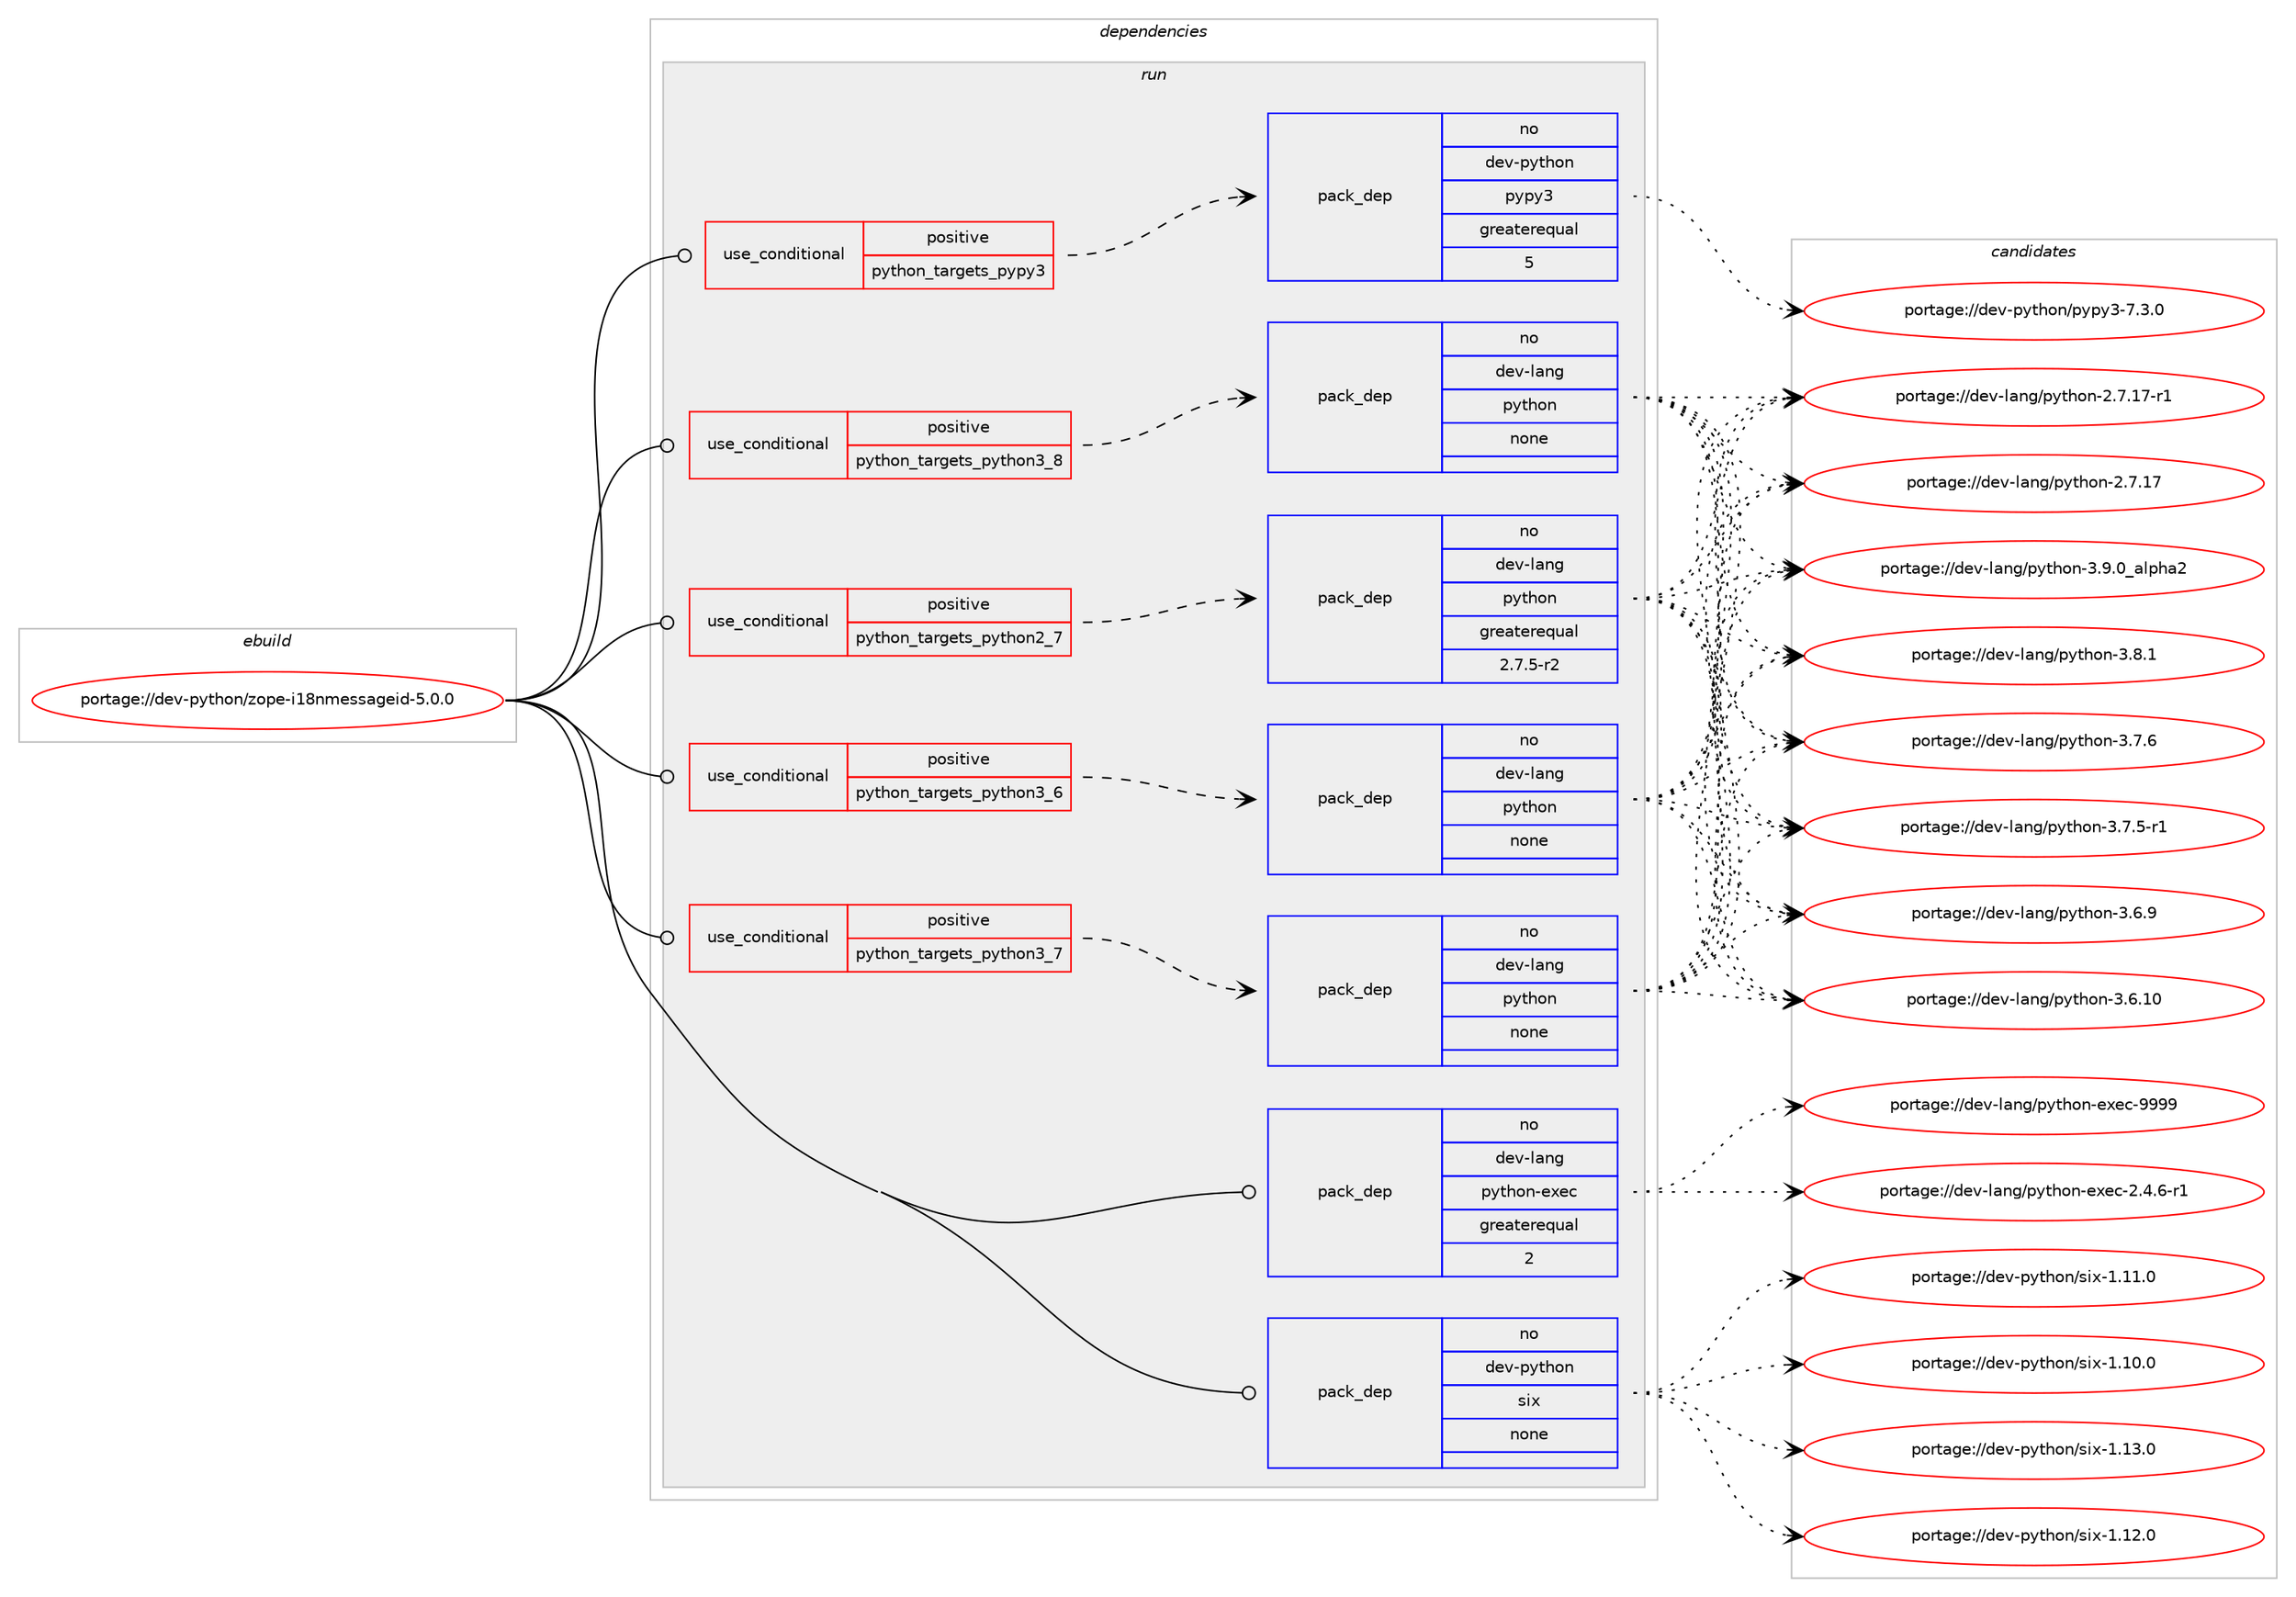 digraph prolog {

# *************
# Graph options
# *************

newrank=true;
concentrate=true;
compound=true;
graph [rankdir=LR,fontname=Helvetica,fontsize=10,ranksep=1.5];#, ranksep=2.5, nodesep=0.2];
edge  [arrowhead=vee];
node  [fontname=Helvetica,fontsize=10];

# **********
# The ebuild
# **********

subgraph cluster_leftcol {
color=gray;
label=<<i>ebuild</i>>;
id [label="portage://dev-python/zope-i18nmessageid-5.0.0", color=red, width=4, href="../dev-python/zope-i18nmessageid-5.0.0.svg"];
}

# ****************
# The dependencies
# ****************

subgraph cluster_midcol {
color=gray;
label=<<i>dependencies</i>>;
subgraph cluster_compile {
fillcolor="#eeeeee";
style=filled;
label=<<i>compile</i>>;
}
subgraph cluster_compileandrun {
fillcolor="#eeeeee";
style=filled;
label=<<i>compile and run</i>>;
}
subgraph cluster_run {
fillcolor="#eeeeee";
style=filled;
label=<<i>run</i>>;
subgraph cond103180 {
dependency416523 [label=<<TABLE BORDER="0" CELLBORDER="1" CELLSPACING="0" CELLPADDING="4"><TR><TD ROWSPAN="3" CELLPADDING="10">use_conditional</TD></TR><TR><TD>positive</TD></TR><TR><TD>python_targets_pypy3</TD></TR></TABLE>>, shape=none, color=red];
subgraph pack308462 {
dependency416524 [label=<<TABLE BORDER="0" CELLBORDER="1" CELLSPACING="0" CELLPADDING="4" WIDTH="220"><TR><TD ROWSPAN="6" CELLPADDING="30">pack_dep</TD></TR><TR><TD WIDTH="110">no</TD></TR><TR><TD>dev-python</TD></TR><TR><TD>pypy3</TD></TR><TR><TD>greaterequal</TD></TR><TR><TD>5</TD></TR></TABLE>>, shape=none, color=blue];
}
dependency416523:e -> dependency416524:w [weight=20,style="dashed",arrowhead="vee"];
}
id:e -> dependency416523:w [weight=20,style="solid",arrowhead="odot"];
subgraph cond103181 {
dependency416525 [label=<<TABLE BORDER="0" CELLBORDER="1" CELLSPACING="0" CELLPADDING="4"><TR><TD ROWSPAN="3" CELLPADDING="10">use_conditional</TD></TR><TR><TD>positive</TD></TR><TR><TD>python_targets_python2_7</TD></TR></TABLE>>, shape=none, color=red];
subgraph pack308463 {
dependency416526 [label=<<TABLE BORDER="0" CELLBORDER="1" CELLSPACING="0" CELLPADDING="4" WIDTH="220"><TR><TD ROWSPAN="6" CELLPADDING="30">pack_dep</TD></TR><TR><TD WIDTH="110">no</TD></TR><TR><TD>dev-lang</TD></TR><TR><TD>python</TD></TR><TR><TD>greaterequal</TD></TR><TR><TD>2.7.5-r2</TD></TR></TABLE>>, shape=none, color=blue];
}
dependency416525:e -> dependency416526:w [weight=20,style="dashed",arrowhead="vee"];
}
id:e -> dependency416525:w [weight=20,style="solid",arrowhead="odot"];
subgraph cond103182 {
dependency416527 [label=<<TABLE BORDER="0" CELLBORDER="1" CELLSPACING="0" CELLPADDING="4"><TR><TD ROWSPAN="3" CELLPADDING="10">use_conditional</TD></TR><TR><TD>positive</TD></TR><TR><TD>python_targets_python3_6</TD></TR></TABLE>>, shape=none, color=red];
subgraph pack308464 {
dependency416528 [label=<<TABLE BORDER="0" CELLBORDER="1" CELLSPACING="0" CELLPADDING="4" WIDTH="220"><TR><TD ROWSPAN="6" CELLPADDING="30">pack_dep</TD></TR><TR><TD WIDTH="110">no</TD></TR><TR><TD>dev-lang</TD></TR><TR><TD>python</TD></TR><TR><TD>none</TD></TR><TR><TD></TD></TR></TABLE>>, shape=none, color=blue];
}
dependency416527:e -> dependency416528:w [weight=20,style="dashed",arrowhead="vee"];
}
id:e -> dependency416527:w [weight=20,style="solid",arrowhead="odot"];
subgraph cond103183 {
dependency416529 [label=<<TABLE BORDER="0" CELLBORDER="1" CELLSPACING="0" CELLPADDING="4"><TR><TD ROWSPAN="3" CELLPADDING="10">use_conditional</TD></TR><TR><TD>positive</TD></TR><TR><TD>python_targets_python3_7</TD></TR></TABLE>>, shape=none, color=red];
subgraph pack308465 {
dependency416530 [label=<<TABLE BORDER="0" CELLBORDER="1" CELLSPACING="0" CELLPADDING="4" WIDTH="220"><TR><TD ROWSPAN="6" CELLPADDING="30">pack_dep</TD></TR><TR><TD WIDTH="110">no</TD></TR><TR><TD>dev-lang</TD></TR><TR><TD>python</TD></TR><TR><TD>none</TD></TR><TR><TD></TD></TR></TABLE>>, shape=none, color=blue];
}
dependency416529:e -> dependency416530:w [weight=20,style="dashed",arrowhead="vee"];
}
id:e -> dependency416529:w [weight=20,style="solid",arrowhead="odot"];
subgraph cond103184 {
dependency416531 [label=<<TABLE BORDER="0" CELLBORDER="1" CELLSPACING="0" CELLPADDING="4"><TR><TD ROWSPAN="3" CELLPADDING="10">use_conditional</TD></TR><TR><TD>positive</TD></TR><TR><TD>python_targets_python3_8</TD></TR></TABLE>>, shape=none, color=red];
subgraph pack308466 {
dependency416532 [label=<<TABLE BORDER="0" CELLBORDER="1" CELLSPACING="0" CELLPADDING="4" WIDTH="220"><TR><TD ROWSPAN="6" CELLPADDING="30">pack_dep</TD></TR><TR><TD WIDTH="110">no</TD></TR><TR><TD>dev-lang</TD></TR><TR><TD>python</TD></TR><TR><TD>none</TD></TR><TR><TD></TD></TR></TABLE>>, shape=none, color=blue];
}
dependency416531:e -> dependency416532:w [weight=20,style="dashed",arrowhead="vee"];
}
id:e -> dependency416531:w [weight=20,style="solid",arrowhead="odot"];
subgraph pack308467 {
dependency416533 [label=<<TABLE BORDER="0" CELLBORDER="1" CELLSPACING="0" CELLPADDING="4" WIDTH="220"><TR><TD ROWSPAN="6" CELLPADDING="30">pack_dep</TD></TR><TR><TD WIDTH="110">no</TD></TR><TR><TD>dev-lang</TD></TR><TR><TD>python-exec</TD></TR><TR><TD>greaterequal</TD></TR><TR><TD>2</TD></TR></TABLE>>, shape=none, color=blue];
}
id:e -> dependency416533:w [weight=20,style="solid",arrowhead="odot"];
subgraph pack308468 {
dependency416534 [label=<<TABLE BORDER="0" CELLBORDER="1" CELLSPACING="0" CELLPADDING="4" WIDTH="220"><TR><TD ROWSPAN="6" CELLPADDING="30">pack_dep</TD></TR><TR><TD WIDTH="110">no</TD></TR><TR><TD>dev-python</TD></TR><TR><TD>six</TD></TR><TR><TD>none</TD></TR><TR><TD></TD></TR></TABLE>>, shape=none, color=blue];
}
id:e -> dependency416534:w [weight=20,style="solid",arrowhead="odot"];
}
}

# **************
# The candidates
# **************

subgraph cluster_choices {
rank=same;
color=gray;
label=<<i>candidates</i>>;

subgraph choice308462 {
color=black;
nodesep=1;
choice100101118451121211161041111104711212111212151455546514648 [label="portage://dev-python/pypy3-7.3.0", color=red, width=4,href="../dev-python/pypy3-7.3.0.svg"];
dependency416524:e -> choice100101118451121211161041111104711212111212151455546514648:w [style=dotted,weight="100"];
}
subgraph choice308463 {
color=black;
nodesep=1;
choice10010111845108971101034711212111610411111045514657464895971081121049750 [label="portage://dev-lang/python-3.9.0_alpha2", color=red, width=4,href="../dev-lang/python-3.9.0_alpha2.svg"];
choice100101118451089711010347112121116104111110455146564649 [label="portage://dev-lang/python-3.8.1", color=red, width=4,href="../dev-lang/python-3.8.1.svg"];
choice100101118451089711010347112121116104111110455146554654 [label="portage://dev-lang/python-3.7.6", color=red, width=4,href="../dev-lang/python-3.7.6.svg"];
choice1001011184510897110103471121211161041111104551465546534511449 [label="portage://dev-lang/python-3.7.5-r1", color=red, width=4,href="../dev-lang/python-3.7.5-r1.svg"];
choice100101118451089711010347112121116104111110455146544657 [label="portage://dev-lang/python-3.6.9", color=red, width=4,href="../dev-lang/python-3.6.9.svg"];
choice10010111845108971101034711212111610411111045514654464948 [label="portage://dev-lang/python-3.6.10", color=red, width=4,href="../dev-lang/python-3.6.10.svg"];
choice100101118451089711010347112121116104111110455046554649554511449 [label="portage://dev-lang/python-2.7.17-r1", color=red, width=4,href="../dev-lang/python-2.7.17-r1.svg"];
choice10010111845108971101034711212111610411111045504655464955 [label="portage://dev-lang/python-2.7.17", color=red, width=4,href="../dev-lang/python-2.7.17.svg"];
dependency416526:e -> choice10010111845108971101034711212111610411111045514657464895971081121049750:w [style=dotted,weight="100"];
dependency416526:e -> choice100101118451089711010347112121116104111110455146564649:w [style=dotted,weight="100"];
dependency416526:e -> choice100101118451089711010347112121116104111110455146554654:w [style=dotted,weight="100"];
dependency416526:e -> choice1001011184510897110103471121211161041111104551465546534511449:w [style=dotted,weight="100"];
dependency416526:e -> choice100101118451089711010347112121116104111110455146544657:w [style=dotted,weight="100"];
dependency416526:e -> choice10010111845108971101034711212111610411111045514654464948:w [style=dotted,weight="100"];
dependency416526:e -> choice100101118451089711010347112121116104111110455046554649554511449:w [style=dotted,weight="100"];
dependency416526:e -> choice10010111845108971101034711212111610411111045504655464955:w [style=dotted,weight="100"];
}
subgraph choice308464 {
color=black;
nodesep=1;
choice10010111845108971101034711212111610411111045514657464895971081121049750 [label="portage://dev-lang/python-3.9.0_alpha2", color=red, width=4,href="../dev-lang/python-3.9.0_alpha2.svg"];
choice100101118451089711010347112121116104111110455146564649 [label="portage://dev-lang/python-3.8.1", color=red, width=4,href="../dev-lang/python-3.8.1.svg"];
choice100101118451089711010347112121116104111110455146554654 [label="portage://dev-lang/python-3.7.6", color=red, width=4,href="../dev-lang/python-3.7.6.svg"];
choice1001011184510897110103471121211161041111104551465546534511449 [label="portage://dev-lang/python-3.7.5-r1", color=red, width=4,href="../dev-lang/python-3.7.5-r1.svg"];
choice100101118451089711010347112121116104111110455146544657 [label="portage://dev-lang/python-3.6.9", color=red, width=4,href="../dev-lang/python-3.6.9.svg"];
choice10010111845108971101034711212111610411111045514654464948 [label="portage://dev-lang/python-3.6.10", color=red, width=4,href="../dev-lang/python-3.6.10.svg"];
choice100101118451089711010347112121116104111110455046554649554511449 [label="portage://dev-lang/python-2.7.17-r1", color=red, width=4,href="../dev-lang/python-2.7.17-r1.svg"];
choice10010111845108971101034711212111610411111045504655464955 [label="portage://dev-lang/python-2.7.17", color=red, width=4,href="../dev-lang/python-2.7.17.svg"];
dependency416528:e -> choice10010111845108971101034711212111610411111045514657464895971081121049750:w [style=dotted,weight="100"];
dependency416528:e -> choice100101118451089711010347112121116104111110455146564649:w [style=dotted,weight="100"];
dependency416528:e -> choice100101118451089711010347112121116104111110455146554654:w [style=dotted,weight="100"];
dependency416528:e -> choice1001011184510897110103471121211161041111104551465546534511449:w [style=dotted,weight="100"];
dependency416528:e -> choice100101118451089711010347112121116104111110455146544657:w [style=dotted,weight="100"];
dependency416528:e -> choice10010111845108971101034711212111610411111045514654464948:w [style=dotted,weight="100"];
dependency416528:e -> choice100101118451089711010347112121116104111110455046554649554511449:w [style=dotted,weight="100"];
dependency416528:e -> choice10010111845108971101034711212111610411111045504655464955:w [style=dotted,weight="100"];
}
subgraph choice308465 {
color=black;
nodesep=1;
choice10010111845108971101034711212111610411111045514657464895971081121049750 [label="portage://dev-lang/python-3.9.0_alpha2", color=red, width=4,href="../dev-lang/python-3.9.0_alpha2.svg"];
choice100101118451089711010347112121116104111110455146564649 [label="portage://dev-lang/python-3.8.1", color=red, width=4,href="../dev-lang/python-3.8.1.svg"];
choice100101118451089711010347112121116104111110455146554654 [label="portage://dev-lang/python-3.7.6", color=red, width=4,href="../dev-lang/python-3.7.6.svg"];
choice1001011184510897110103471121211161041111104551465546534511449 [label="portage://dev-lang/python-3.7.5-r1", color=red, width=4,href="../dev-lang/python-3.7.5-r1.svg"];
choice100101118451089711010347112121116104111110455146544657 [label="portage://dev-lang/python-3.6.9", color=red, width=4,href="../dev-lang/python-3.6.9.svg"];
choice10010111845108971101034711212111610411111045514654464948 [label="portage://dev-lang/python-3.6.10", color=red, width=4,href="../dev-lang/python-3.6.10.svg"];
choice100101118451089711010347112121116104111110455046554649554511449 [label="portage://dev-lang/python-2.7.17-r1", color=red, width=4,href="../dev-lang/python-2.7.17-r1.svg"];
choice10010111845108971101034711212111610411111045504655464955 [label="portage://dev-lang/python-2.7.17", color=red, width=4,href="../dev-lang/python-2.7.17.svg"];
dependency416530:e -> choice10010111845108971101034711212111610411111045514657464895971081121049750:w [style=dotted,weight="100"];
dependency416530:e -> choice100101118451089711010347112121116104111110455146564649:w [style=dotted,weight="100"];
dependency416530:e -> choice100101118451089711010347112121116104111110455146554654:w [style=dotted,weight="100"];
dependency416530:e -> choice1001011184510897110103471121211161041111104551465546534511449:w [style=dotted,weight="100"];
dependency416530:e -> choice100101118451089711010347112121116104111110455146544657:w [style=dotted,weight="100"];
dependency416530:e -> choice10010111845108971101034711212111610411111045514654464948:w [style=dotted,weight="100"];
dependency416530:e -> choice100101118451089711010347112121116104111110455046554649554511449:w [style=dotted,weight="100"];
dependency416530:e -> choice10010111845108971101034711212111610411111045504655464955:w [style=dotted,weight="100"];
}
subgraph choice308466 {
color=black;
nodesep=1;
choice10010111845108971101034711212111610411111045514657464895971081121049750 [label="portage://dev-lang/python-3.9.0_alpha2", color=red, width=4,href="../dev-lang/python-3.9.0_alpha2.svg"];
choice100101118451089711010347112121116104111110455146564649 [label="portage://dev-lang/python-3.8.1", color=red, width=4,href="../dev-lang/python-3.8.1.svg"];
choice100101118451089711010347112121116104111110455146554654 [label="portage://dev-lang/python-3.7.6", color=red, width=4,href="../dev-lang/python-3.7.6.svg"];
choice1001011184510897110103471121211161041111104551465546534511449 [label="portage://dev-lang/python-3.7.5-r1", color=red, width=4,href="../dev-lang/python-3.7.5-r1.svg"];
choice100101118451089711010347112121116104111110455146544657 [label="portage://dev-lang/python-3.6.9", color=red, width=4,href="../dev-lang/python-3.6.9.svg"];
choice10010111845108971101034711212111610411111045514654464948 [label="portage://dev-lang/python-3.6.10", color=red, width=4,href="../dev-lang/python-3.6.10.svg"];
choice100101118451089711010347112121116104111110455046554649554511449 [label="portage://dev-lang/python-2.7.17-r1", color=red, width=4,href="../dev-lang/python-2.7.17-r1.svg"];
choice10010111845108971101034711212111610411111045504655464955 [label="portage://dev-lang/python-2.7.17", color=red, width=4,href="../dev-lang/python-2.7.17.svg"];
dependency416532:e -> choice10010111845108971101034711212111610411111045514657464895971081121049750:w [style=dotted,weight="100"];
dependency416532:e -> choice100101118451089711010347112121116104111110455146564649:w [style=dotted,weight="100"];
dependency416532:e -> choice100101118451089711010347112121116104111110455146554654:w [style=dotted,weight="100"];
dependency416532:e -> choice1001011184510897110103471121211161041111104551465546534511449:w [style=dotted,weight="100"];
dependency416532:e -> choice100101118451089711010347112121116104111110455146544657:w [style=dotted,weight="100"];
dependency416532:e -> choice10010111845108971101034711212111610411111045514654464948:w [style=dotted,weight="100"];
dependency416532:e -> choice100101118451089711010347112121116104111110455046554649554511449:w [style=dotted,weight="100"];
dependency416532:e -> choice10010111845108971101034711212111610411111045504655464955:w [style=dotted,weight="100"];
}
subgraph choice308467 {
color=black;
nodesep=1;
choice10010111845108971101034711212111610411111045101120101994557575757 [label="portage://dev-lang/python-exec-9999", color=red, width=4,href="../dev-lang/python-exec-9999.svg"];
choice10010111845108971101034711212111610411111045101120101994550465246544511449 [label="portage://dev-lang/python-exec-2.4.6-r1", color=red, width=4,href="../dev-lang/python-exec-2.4.6-r1.svg"];
dependency416533:e -> choice10010111845108971101034711212111610411111045101120101994557575757:w [style=dotted,weight="100"];
dependency416533:e -> choice10010111845108971101034711212111610411111045101120101994550465246544511449:w [style=dotted,weight="100"];
}
subgraph choice308468 {
color=black;
nodesep=1;
choice100101118451121211161041111104711510512045494649514648 [label="portage://dev-python/six-1.13.0", color=red, width=4,href="../dev-python/six-1.13.0.svg"];
choice100101118451121211161041111104711510512045494649504648 [label="portage://dev-python/six-1.12.0", color=red, width=4,href="../dev-python/six-1.12.0.svg"];
choice100101118451121211161041111104711510512045494649494648 [label="portage://dev-python/six-1.11.0", color=red, width=4,href="../dev-python/six-1.11.0.svg"];
choice100101118451121211161041111104711510512045494649484648 [label="portage://dev-python/six-1.10.0", color=red, width=4,href="../dev-python/six-1.10.0.svg"];
dependency416534:e -> choice100101118451121211161041111104711510512045494649514648:w [style=dotted,weight="100"];
dependency416534:e -> choice100101118451121211161041111104711510512045494649504648:w [style=dotted,weight="100"];
dependency416534:e -> choice100101118451121211161041111104711510512045494649494648:w [style=dotted,weight="100"];
dependency416534:e -> choice100101118451121211161041111104711510512045494649484648:w [style=dotted,weight="100"];
}
}

}
